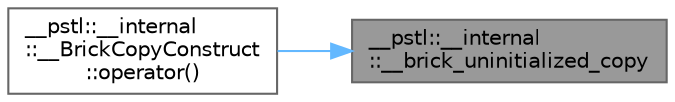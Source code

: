 digraph "__pstl::__internal::__brick_uninitialized_copy"
{
 // LATEX_PDF_SIZE
  bgcolor="transparent";
  edge [fontname=Helvetica,fontsize=10,labelfontname=Helvetica,labelfontsize=10];
  node [fontname=Helvetica,fontsize=10,shape=box,height=0.2,width=0.4];
  rankdir="RL";
  Node1 [id="Node000001",label="__pstl::__internal\l::__brick_uninitialized_copy",height=0.2,width=0.4,color="gray40", fillcolor="grey60", style="filled", fontcolor="black",tooltip=" "];
  Node1 -> Node2 [id="edge3_Node000001_Node000002",dir="back",color="steelblue1",style="solid",tooltip=" "];
  Node2 [id="Node000002",label="__pstl::__internal\l::__BrickCopyConstruct\l::operator()",height=0.2,width=0.4,color="grey40", fillcolor="white", style="filled",URL="$struct____pstl_1_1____internal_1_1_____brick_copy_construct.html#a4f4e9153dcc09994eb5a0dc4e70cdea4",tooltip=" "];
}
